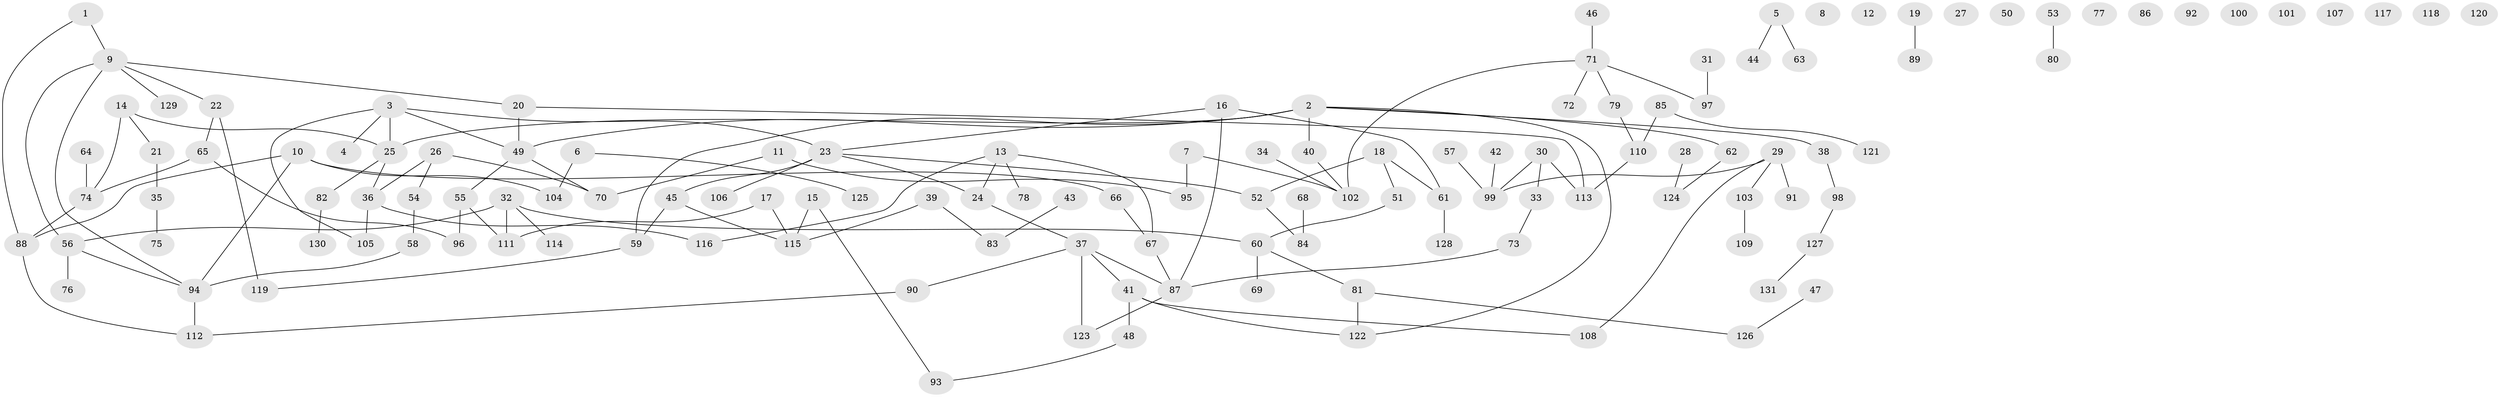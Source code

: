 // Generated by graph-tools (version 1.1) at 2025/25/03/09/25 03:25:16]
// undirected, 131 vertices, 143 edges
graph export_dot {
graph [start="1"]
  node [color=gray90,style=filled];
  1;
  2;
  3;
  4;
  5;
  6;
  7;
  8;
  9;
  10;
  11;
  12;
  13;
  14;
  15;
  16;
  17;
  18;
  19;
  20;
  21;
  22;
  23;
  24;
  25;
  26;
  27;
  28;
  29;
  30;
  31;
  32;
  33;
  34;
  35;
  36;
  37;
  38;
  39;
  40;
  41;
  42;
  43;
  44;
  45;
  46;
  47;
  48;
  49;
  50;
  51;
  52;
  53;
  54;
  55;
  56;
  57;
  58;
  59;
  60;
  61;
  62;
  63;
  64;
  65;
  66;
  67;
  68;
  69;
  70;
  71;
  72;
  73;
  74;
  75;
  76;
  77;
  78;
  79;
  80;
  81;
  82;
  83;
  84;
  85;
  86;
  87;
  88;
  89;
  90;
  91;
  92;
  93;
  94;
  95;
  96;
  97;
  98;
  99;
  100;
  101;
  102;
  103;
  104;
  105;
  106;
  107;
  108;
  109;
  110;
  111;
  112;
  113;
  114;
  115;
  116;
  117;
  118;
  119;
  120;
  121;
  122;
  123;
  124;
  125;
  126;
  127;
  128;
  129;
  130;
  131;
  1 -- 9;
  1 -- 88;
  2 -- 25;
  2 -- 38;
  2 -- 40;
  2 -- 49;
  2 -- 59;
  2 -- 62;
  2 -- 122;
  3 -- 4;
  3 -- 23;
  3 -- 25;
  3 -- 49;
  3 -- 105;
  5 -- 44;
  5 -- 63;
  6 -- 104;
  6 -- 125;
  7 -- 95;
  7 -- 102;
  9 -- 20;
  9 -- 22;
  9 -- 56;
  9 -- 94;
  9 -- 129;
  10 -- 66;
  10 -- 88;
  10 -- 94;
  10 -- 104;
  11 -- 70;
  11 -- 95;
  13 -- 24;
  13 -- 67;
  13 -- 78;
  13 -- 116;
  14 -- 21;
  14 -- 25;
  14 -- 74;
  15 -- 93;
  15 -- 115;
  16 -- 23;
  16 -- 61;
  16 -- 87;
  17 -- 111;
  17 -- 115;
  18 -- 51;
  18 -- 52;
  18 -- 61;
  19 -- 89;
  20 -- 49;
  20 -- 113;
  21 -- 35;
  22 -- 65;
  22 -- 119;
  23 -- 24;
  23 -- 45;
  23 -- 52;
  23 -- 106;
  24 -- 37;
  25 -- 36;
  25 -- 82;
  26 -- 36;
  26 -- 54;
  26 -- 70;
  28 -- 124;
  29 -- 91;
  29 -- 99;
  29 -- 103;
  29 -- 108;
  30 -- 33;
  30 -- 99;
  30 -- 113;
  31 -- 97;
  32 -- 56;
  32 -- 60;
  32 -- 111;
  32 -- 114;
  33 -- 73;
  34 -- 102;
  35 -- 75;
  36 -- 105;
  36 -- 116;
  37 -- 41;
  37 -- 87;
  37 -- 90;
  37 -- 123;
  38 -- 98;
  39 -- 83;
  39 -- 115;
  40 -- 102;
  41 -- 48;
  41 -- 108;
  41 -- 122;
  42 -- 99;
  43 -- 83;
  45 -- 59;
  45 -- 115;
  46 -- 71;
  47 -- 126;
  48 -- 93;
  49 -- 55;
  49 -- 70;
  51 -- 60;
  52 -- 84;
  53 -- 80;
  54 -- 58;
  55 -- 96;
  55 -- 111;
  56 -- 76;
  56 -- 94;
  57 -- 99;
  58 -- 94;
  59 -- 119;
  60 -- 69;
  60 -- 81;
  61 -- 128;
  62 -- 124;
  64 -- 74;
  65 -- 74;
  65 -- 96;
  66 -- 67;
  67 -- 87;
  68 -- 84;
  71 -- 72;
  71 -- 79;
  71 -- 97;
  71 -- 102;
  73 -- 87;
  74 -- 88;
  79 -- 110;
  81 -- 122;
  81 -- 126;
  82 -- 130;
  85 -- 110;
  85 -- 121;
  87 -- 123;
  88 -- 112;
  90 -- 112;
  94 -- 112;
  98 -- 127;
  103 -- 109;
  110 -- 113;
  127 -- 131;
}
